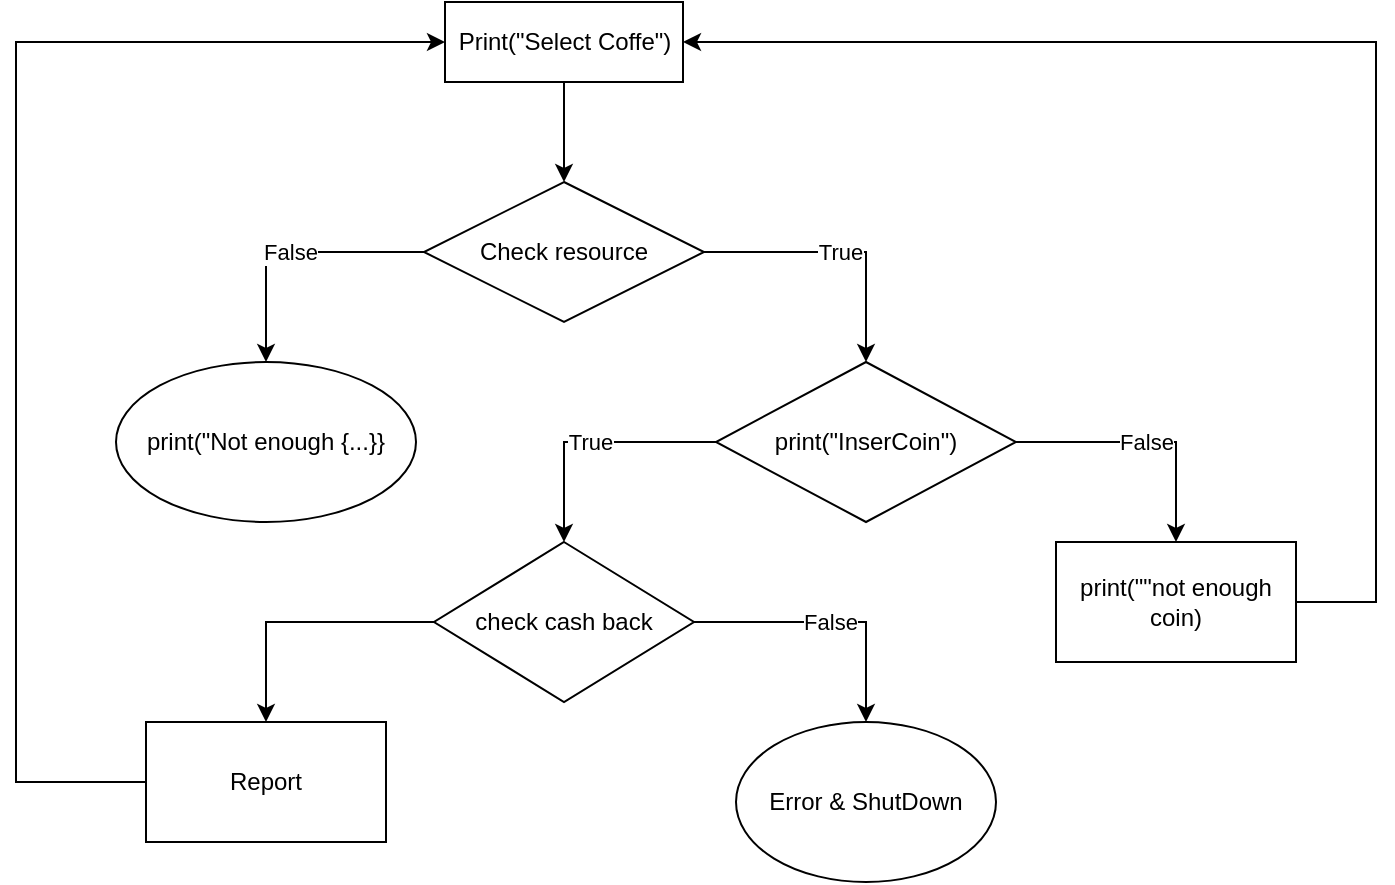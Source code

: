 <mxfile version="22.0.4" type="github">
  <diagram id="C5RBs43oDa-KdzZeNtuy" name="Page-1">
    <mxGraphModel dx="1050" dy="662" grid="1" gridSize="10" guides="1" tooltips="1" connect="1" arrows="1" fold="1" page="1" pageScale="1" pageWidth="827" pageHeight="1169" math="0" shadow="0">
      <root>
        <mxCell id="WIyWlLk6GJQsqaUBKTNV-0" />
        <mxCell id="WIyWlLk6GJQsqaUBKTNV-1" parent="WIyWlLk6GJQsqaUBKTNV-0" />
        <mxCell id="ksU9ERUlS4TnuYSIllpk-9" value="" style="edgeStyle=orthogonalEdgeStyle;rounded=0;orthogonalLoop=1;jettySize=auto;html=1;" edge="1" parent="WIyWlLk6GJQsqaUBKTNV-1" source="ksU9ERUlS4TnuYSIllpk-4" target="ksU9ERUlS4TnuYSIllpk-8">
          <mxGeometry relative="1" as="geometry" />
        </mxCell>
        <mxCell id="ksU9ERUlS4TnuYSIllpk-4" value="Print(&quot;Select Coffe&quot;)" style="rounded=0;whiteSpace=wrap;html=1;" vertex="1" parent="WIyWlLk6GJQsqaUBKTNV-1">
          <mxGeometry x="244.5" y="20" width="119" height="40" as="geometry" />
        </mxCell>
        <mxCell id="ksU9ERUlS4TnuYSIllpk-15" value="True" style="edgeStyle=orthogonalEdgeStyle;rounded=0;orthogonalLoop=1;jettySize=auto;html=1;entryX=0.5;entryY=0;entryDx=0;entryDy=0;" edge="1" parent="WIyWlLk6GJQsqaUBKTNV-1" source="ksU9ERUlS4TnuYSIllpk-8" target="ksU9ERUlS4TnuYSIllpk-17">
          <mxGeometry relative="1" as="geometry">
            <mxPoint x="450" y="200" as="targetPoint" />
          </mxGeometry>
        </mxCell>
        <mxCell id="ksU9ERUlS4TnuYSIllpk-16" value="False" style="edgeStyle=orthogonalEdgeStyle;rounded=0;orthogonalLoop=1;jettySize=auto;html=1;entryX=0.5;entryY=0;entryDx=0;entryDy=0;" edge="1" parent="WIyWlLk6GJQsqaUBKTNV-1" source="ksU9ERUlS4TnuYSIllpk-8" target="ksU9ERUlS4TnuYSIllpk-20">
          <mxGeometry relative="1" as="geometry">
            <mxPoint x="135" y="200" as="targetPoint" />
          </mxGeometry>
        </mxCell>
        <mxCell id="ksU9ERUlS4TnuYSIllpk-8" value="Check resource" style="rhombus;whiteSpace=wrap;html=1;" vertex="1" parent="WIyWlLk6GJQsqaUBKTNV-1">
          <mxGeometry x="234" y="110" width="140" height="70" as="geometry" />
        </mxCell>
        <mxCell id="ksU9ERUlS4TnuYSIllpk-24" value="False" style="edgeStyle=orthogonalEdgeStyle;rounded=0;orthogonalLoop=1;jettySize=auto;html=1;entryX=0.5;entryY=0;entryDx=0;entryDy=0;" edge="1" parent="WIyWlLk6GJQsqaUBKTNV-1" source="ksU9ERUlS4TnuYSIllpk-17" target="ksU9ERUlS4TnuYSIllpk-27">
          <mxGeometry relative="1" as="geometry">
            <mxPoint x="600" y="290" as="targetPoint" />
          </mxGeometry>
        </mxCell>
        <mxCell id="ksU9ERUlS4TnuYSIllpk-30" value="True" style="edgeStyle=orthogonalEdgeStyle;rounded=0;orthogonalLoop=1;jettySize=auto;html=1;entryX=0.5;entryY=0;entryDx=0;entryDy=0;" edge="1" parent="WIyWlLk6GJQsqaUBKTNV-1" source="ksU9ERUlS4TnuYSIllpk-17" target="ksU9ERUlS4TnuYSIllpk-29">
          <mxGeometry relative="1" as="geometry" />
        </mxCell>
        <mxCell id="ksU9ERUlS4TnuYSIllpk-17" value="print(&quot;InserCoin&quot;)" style="rhombus;whiteSpace=wrap;html=1;" vertex="1" parent="WIyWlLk6GJQsqaUBKTNV-1">
          <mxGeometry x="380" y="200" width="150" height="80" as="geometry" />
        </mxCell>
        <mxCell id="ksU9ERUlS4TnuYSIllpk-20" value="print(&quot;Not enough {...}}" style="ellipse;whiteSpace=wrap;html=1;" vertex="1" parent="WIyWlLk6GJQsqaUBKTNV-1">
          <mxGeometry x="80" y="200" width="150" height="80" as="geometry" />
        </mxCell>
        <mxCell id="ksU9ERUlS4TnuYSIllpk-25" style="edgeStyle=orthogonalEdgeStyle;rounded=0;orthogonalLoop=1;jettySize=auto;html=1;entryX=1;entryY=0.5;entryDx=0;entryDy=0;exitX=1;exitY=0.5;exitDx=0;exitDy=0;" edge="1" parent="WIyWlLk6GJQsqaUBKTNV-1" source="ksU9ERUlS4TnuYSIllpk-27" target="ksU9ERUlS4TnuYSIllpk-4">
          <mxGeometry relative="1" as="geometry">
            <mxPoint x="640" y="330" as="sourcePoint" />
            <Array as="points">
              <mxPoint x="710" y="320" />
              <mxPoint x="710" y="40" />
            </Array>
          </mxGeometry>
        </mxCell>
        <mxCell id="ksU9ERUlS4TnuYSIllpk-27" value="print(&quot;&quot;not enough coin)" style="rounded=0;whiteSpace=wrap;html=1;" vertex="1" parent="WIyWlLk6GJQsqaUBKTNV-1">
          <mxGeometry x="550" y="290" width="120" height="60" as="geometry" />
        </mxCell>
        <mxCell id="ksU9ERUlS4TnuYSIllpk-47" value="False" style="edgeStyle=orthogonalEdgeStyle;rounded=0;orthogonalLoop=1;jettySize=auto;html=1;" edge="1" parent="WIyWlLk6GJQsqaUBKTNV-1" source="ksU9ERUlS4TnuYSIllpk-29" target="ksU9ERUlS4TnuYSIllpk-46">
          <mxGeometry relative="1" as="geometry" />
        </mxCell>
        <mxCell id="ksU9ERUlS4TnuYSIllpk-49" value="" style="edgeStyle=orthogonalEdgeStyle;rounded=0;orthogonalLoop=1;jettySize=auto;html=1;" edge="1" parent="WIyWlLk6GJQsqaUBKTNV-1" source="ksU9ERUlS4TnuYSIllpk-29" target="ksU9ERUlS4TnuYSIllpk-48">
          <mxGeometry relative="1" as="geometry" />
        </mxCell>
        <mxCell id="ksU9ERUlS4TnuYSIllpk-29" value="check cash back" style="rhombus;whiteSpace=wrap;html=1;" vertex="1" parent="WIyWlLk6GJQsqaUBKTNV-1">
          <mxGeometry x="239" y="290" width="130" height="80" as="geometry" />
        </mxCell>
        <mxCell id="ksU9ERUlS4TnuYSIllpk-46" value="Error &amp;amp; ShutDown" style="ellipse;whiteSpace=wrap;html=1;" vertex="1" parent="WIyWlLk6GJQsqaUBKTNV-1">
          <mxGeometry x="390" y="380" width="130" height="80" as="geometry" />
        </mxCell>
        <mxCell id="ksU9ERUlS4TnuYSIllpk-50" style="edgeStyle=orthogonalEdgeStyle;rounded=0;orthogonalLoop=1;jettySize=auto;html=1;entryX=0;entryY=0.5;entryDx=0;entryDy=0;" edge="1" parent="WIyWlLk6GJQsqaUBKTNV-1" source="ksU9ERUlS4TnuYSIllpk-48" target="ksU9ERUlS4TnuYSIllpk-4">
          <mxGeometry relative="1" as="geometry">
            <Array as="points">
              <mxPoint x="30" y="410" />
              <mxPoint x="30" y="40" />
            </Array>
          </mxGeometry>
        </mxCell>
        <mxCell id="ksU9ERUlS4TnuYSIllpk-48" value="Report" style="whiteSpace=wrap;html=1;" vertex="1" parent="WIyWlLk6GJQsqaUBKTNV-1">
          <mxGeometry x="95" y="380" width="120" height="60" as="geometry" />
        </mxCell>
      </root>
    </mxGraphModel>
  </diagram>
</mxfile>
